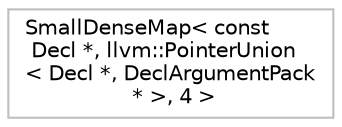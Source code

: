digraph "Graphical Class Hierarchy"
{
 // LATEX_PDF_SIZE
  bgcolor="transparent";
  edge [fontname="Helvetica",fontsize="10",labelfontname="Helvetica",labelfontsize="10"];
  node [fontname="Helvetica",fontsize="10",shape=record];
  rankdir="LR";
  Node0 [label="SmallDenseMap\< const\l Decl *, llvm::PointerUnion\l\< Decl *, DeclArgumentPack\l * \>, 4 \>",height=0.2,width=0.4,color="grey75",tooltip=" "];
}
